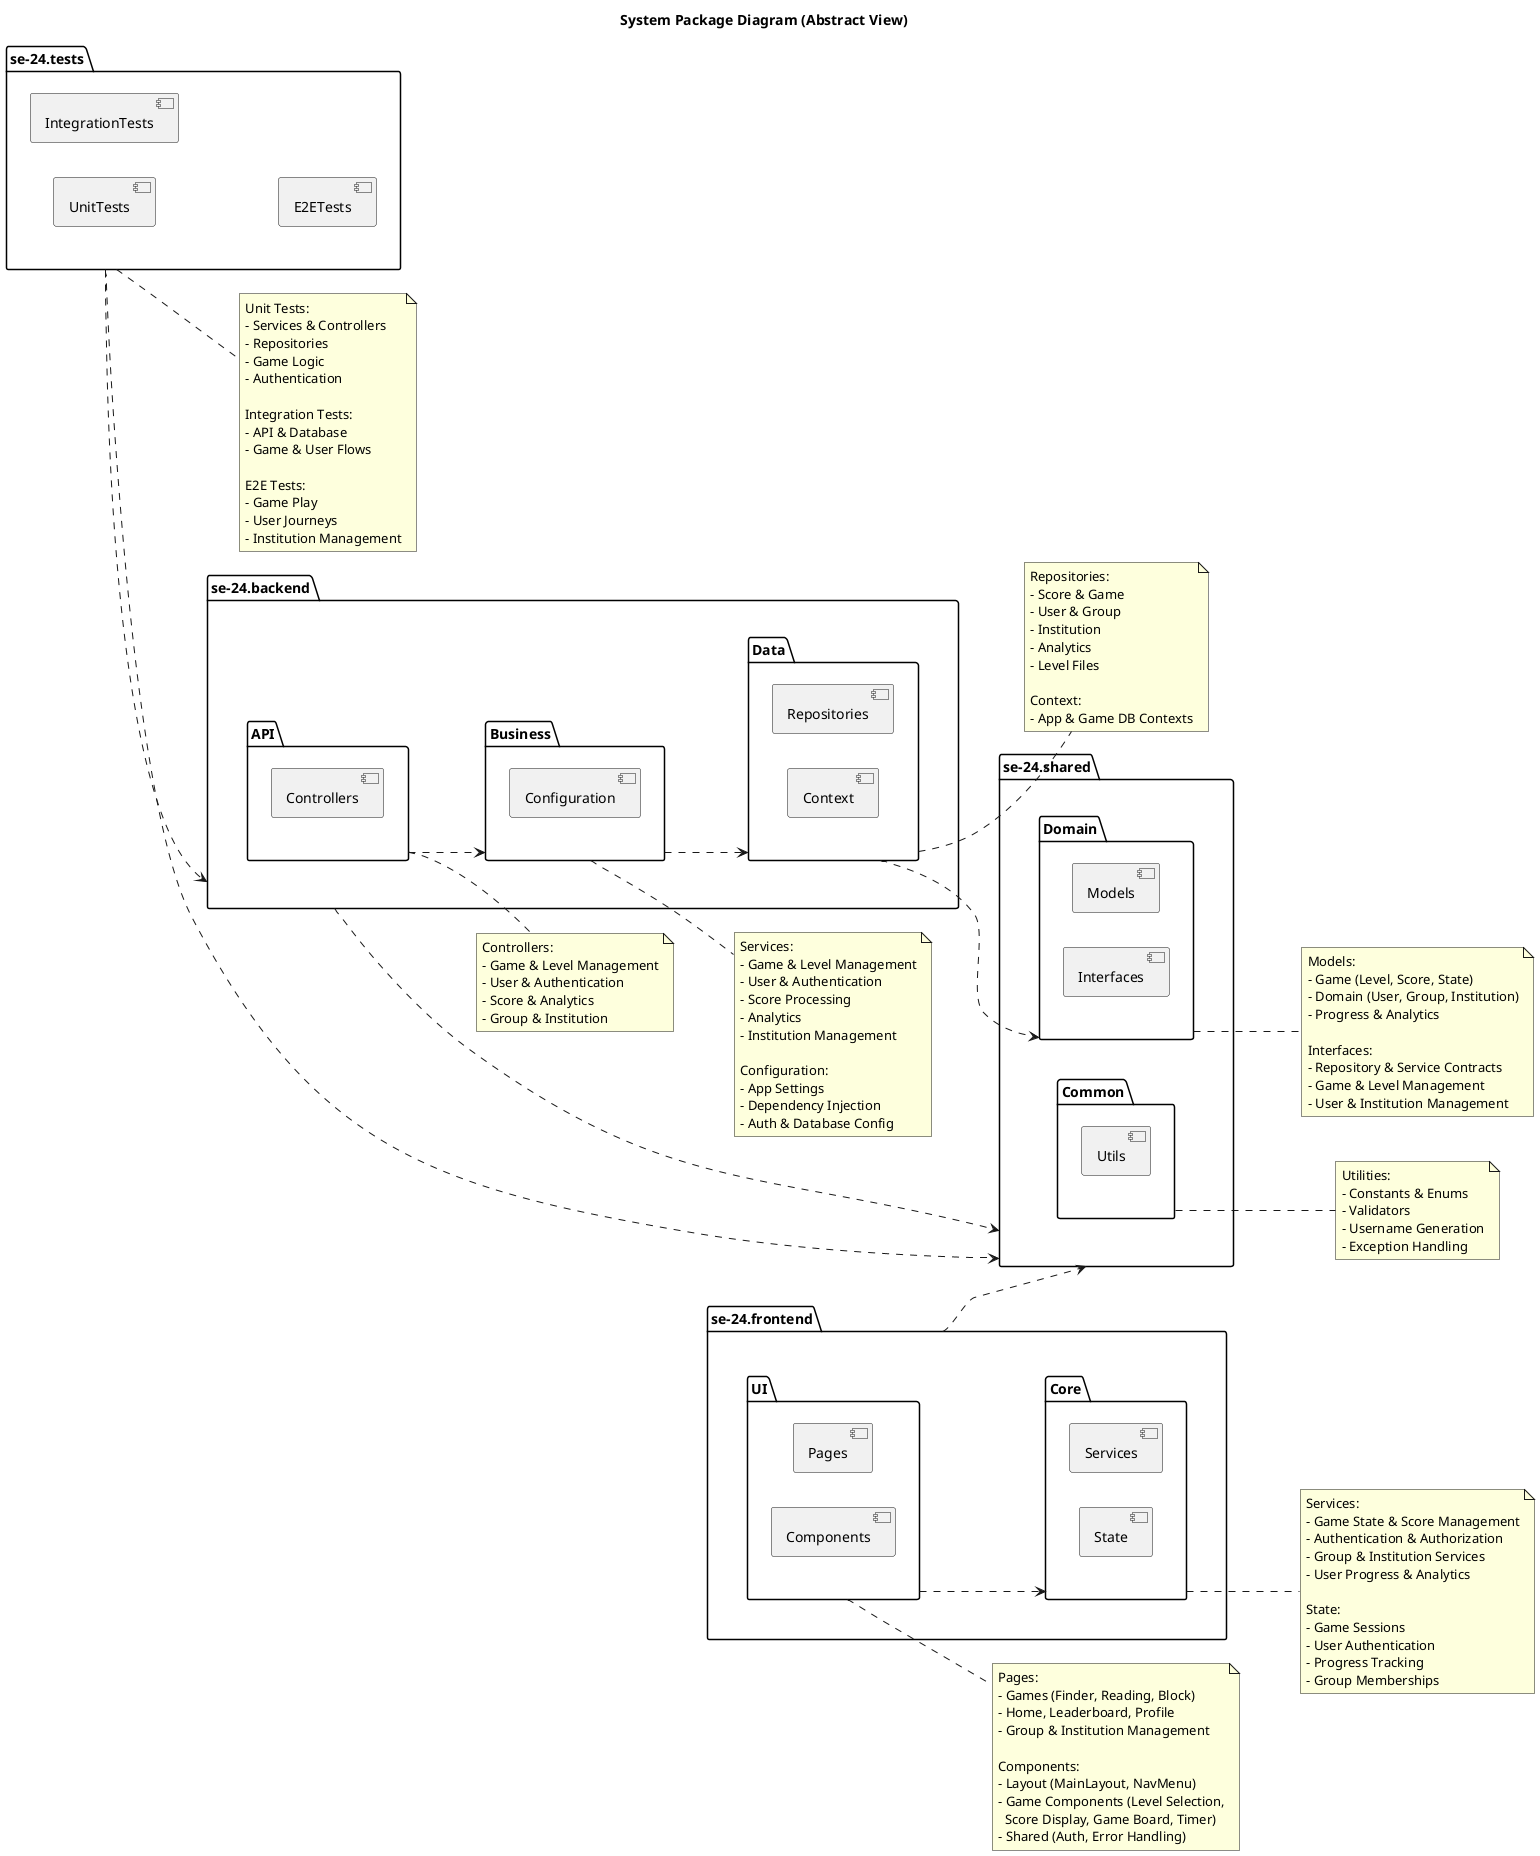@startuml
' =============================================
' System Package Diagram
' =============================================
' This diagram represents the logical organization of the educational game platform's codebase,
' showing the main packages and their dependencies.
'
' Package Structure:
' - Frontend: UI components and core frontend services
' - Backend: API, business logic, and data access
' - Shared: Common domain models and utilities
' - Tests: Comprehensive test suite
'
' Key Dependencies:
' - Frontend and Backend depend on Shared package
' - Tests depend on Backend and Shared packages
' - Internal package dependencies follow clean architecture
'
' Package Organization:
' - Clear separation of concerns
' - Modular design
' - Testable architecture
' - Shared code reuse
' =============================================

title System Package Diagram (Abstract View)
left to right direction

' Main Solution
package "se-24.frontend" {
    package "UI" {
        [Pages]
        [Components]
    }

    package "Core" {
        [Services]
        [State]
    }
}

package "se-24.backend" {
    package "API" {
        [Controllers]
    }

    package "Business" {
        [Services]
        [Configuration]
    }

    package "Data" {
        [Repositories]
        [Context]
    }
}

package "se-24.shared" {
    package "Domain" {
        [Models]
        [Interfaces]
    }

    package "Common" {
        [Utils]
    }
}

package "se-24.tests" {
    [UnitTests]
    [IntegrationTests]
    [E2ETests]
}

' Dependencies
"se-24.frontend" ..> "se-24.shared"
"se-24.backend" ..> "se-24.shared"
"se-24.tests" ..> "se-24.backend"
"se-24.tests" ..> "se-24.shared"

"UI" ..> "Core"
"API" ..> "Business"
"Business" ..> "Data"
"Data" ..> "Domain"

' Detailed Notes
note right of "UI"
  Pages:
  - Games (Finder, Reading, Block)
  - Home, Leaderboard, Profile
  - Group & Institution Management

  Components:
  - Layout (MainLayout, NavMenu)
  - Game Components (Level Selection,
    Score Display, Game Board, Timer)
  - Shared (Auth, Error Handling)
end note

note right of "Core"
  Services:
  - Game State & Score Management
  - Authentication & Authorization
  - Group & Institution Services
  - User Progress & Analytics

  State:
  - Game Sessions
  - User Authentication
  - Progress Tracking
  - Group Memberships
end note

note right of "API"
  Controllers:
  - Game & Level Management
  - User & Authentication
  - Score & Analytics
  - Group & Institution
end note

note right of "Business"
  Services:
  - Game & Level Management
  - User & Authentication
  - Score Processing
  - Analytics
  - Institution Management

  Configuration:
  - App Settings
  - Dependency Injection
  - Auth & Database Config
end note

note right of "Data"
  Repositories:
  - Score & Game
  - User & Group
  - Institution
  - Analytics
  - Level Files

  Context:
  - App & Game DB Contexts
end note

note right of "Domain"
  Models:
  - Game (Level, Score, State)
  - Domain (User, Group, Institution)
  - Progress & Analytics

  Interfaces:
  - Repository & Service Contracts
  - Game & Level Management
  - User & Institution Management
end note

note right of "Common"
  Utilities:
  - Constants & Enums
  - Validators
  - Username Generation
  - Exception Handling
end note

note right of "se-24.tests"
  Unit Tests:
  - Services & Controllers
  - Repositories
  - Game Logic
  - Authentication

  Integration Tests:
  - API & Database
  - Game & User Flows

  E2E Tests:
  - Game Play
  - User Journeys
  - Institution Management
end note

@enduml